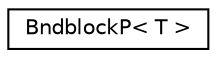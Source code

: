 digraph "Graphical Class Hierarchy"
{
 // LATEX_PDF_SIZE
  edge [fontname="Helvetica",fontsize="10",labelfontname="Helvetica",labelfontsize="10"];
  node [fontname="Helvetica",fontsize="10",shape=record];
  rankdir="LR";
  Node0 [label="BndblockP\< T \>",height=0.2,width=0.4,color="black", fillcolor="white", style="filled",URL="$structBndblockP.html",tooltip=" "];
}
